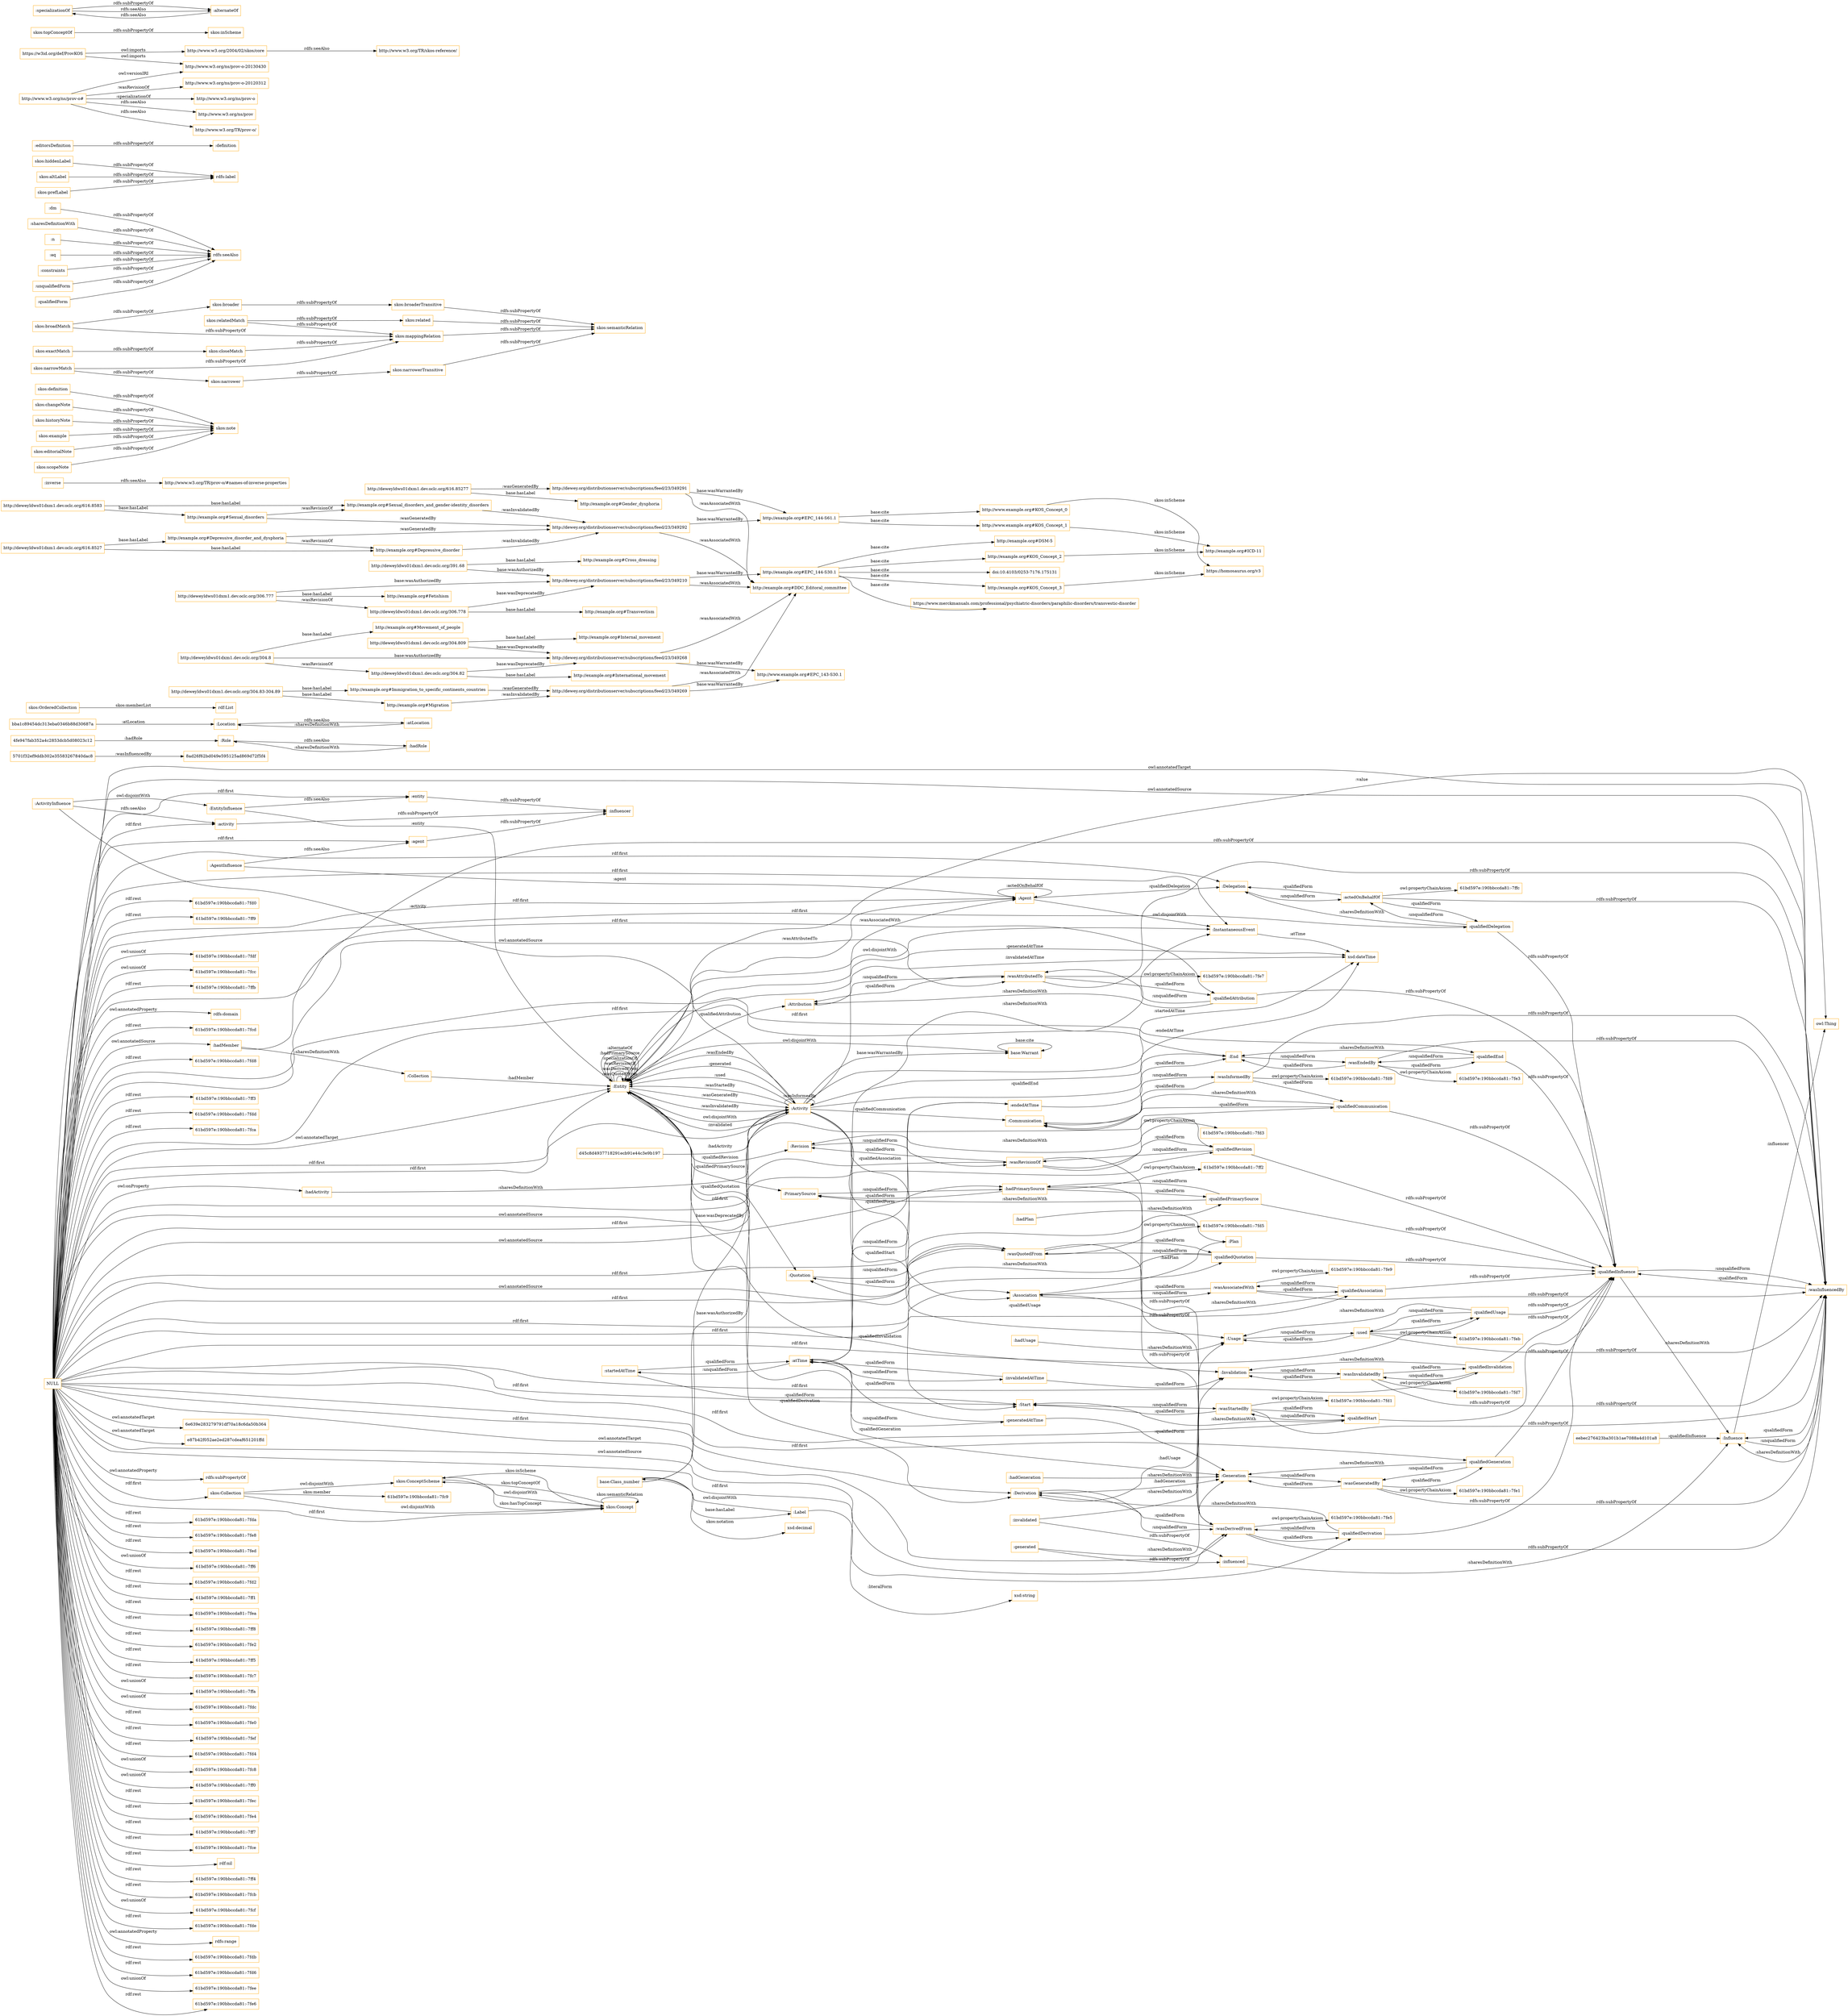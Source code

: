 digraph ar2dtool_diagram { 
rankdir=LR;
size="1501"
node [shape = rectangle, color="orange"]; ":Agent" "base:Warrant" ":Entity" ":Label" ":Activity" "base:Class_number" "5701f32ef9ddb302e35583267840dac8" ":Influence" ":End" ":Derivation" ":Role" ":Quotation" ":Collection" ":InstantaneousEvent" ":Delegation" ":Invalidation" ":Usage" "8ad26f62bd049e595125ad869d72f5f4" "4fe947fab352a4c2853dcb5d08023c12" "6e639e283279791df70a18c6da50b364" ":Attribution" ":PrimarySource" "owl:Thing" "bba1c89454dc313eba0346b88d30687a" ":ActivityInfluence" ":Revision" ":Communication" "eebec276423ba301b1ae7088a4d101a8" ":Association" ":Start" ":Plan" ":EntityInfluence" ":Location" "e87b42f052ae2ed287cdeaf651201ffd" ":AgentInfluence" "d45c8d4937718291ecb91e44c3e9b197" ":Generation" "61bd597e:190bbccda81:-7fc9" "skos:OrderedCollection" "skos:Collection" "skos:ConceptScheme" "skos:Concept" ; /*classes style*/
	":qualifiedQuotation" -> ":wasQuotedFrom" [ label = ":unqualifiedForm" ];
	":qualifiedQuotation" -> ":Quotation" [ label = ":sharesDefinitionWith" ];
	":qualifiedQuotation" -> ":qualifiedInfluence" [ label = "rdfs:subPropertyOf" ];
	"http://dewey.org/distributionserver/subscriptions/feed/23/349291" -> "http://example.org#EPC_144-S61.1" [ label = "base:wasWarrantedBy" ];
	"http://dewey.org/distributionserver/subscriptions/feed/23/349291" -> "http://example.org#DDC_Editoral_committee" [ label = ":wasAssociatedWith" ];
	":inverse" -> "http://www.w3.org/TR/prov-o/#names-of-inverse-properties" [ label = "rdfs:seeAlso" ];
	":atLocation" -> ":Location" [ label = ":sharesDefinitionWith" ];
	"skos:definition" -> "skos:note" [ label = "rdfs:subPropertyOf" ];
	":Invalidation" -> ":wasInvalidatedBy" [ label = ":unqualifiedForm" ];
	"skos:relatedMatch" -> "skos:related" [ label = "rdfs:subPropertyOf" ];
	"skos:relatedMatch" -> "skos:mappingRelation" [ label = "rdfs:subPropertyOf" ];
	":Quotation" -> ":wasQuotedFrom" [ label = ":unqualifiedForm" ];
	"http://deweyldws01dxm1.dev.oclc.org/391.68" -> "http://dewey.org/distributionserver/subscriptions/feed/23/349210" [ label = "base:wasAuthorizedBy" ];
	"http://deweyldws01dxm1.dev.oclc.org/391.68" -> "http://example.org#Cross_dressing" [ label = "base:hasLabel" ];
	"http://example.org#EPC_144-S61.1" -> "http://www.example.org#KOS_Concept_1" [ label = "base:cite" ];
	"http://example.org#EPC_144-S61.1" -> "http://www.example.org#KOS_Concept_0" [ label = "base:cite" ];
	":Location" -> ":atLocation" [ label = "rdfs:seeAlso" ];
	":Communication" -> ":wasInformedBy" [ label = ":unqualifiedForm" ];
	"skos:changeNote" -> "skos:note" [ label = "rdfs:subPropertyOf" ];
	":dm" -> "rdfs:seeAlso" [ label = "rdfs:subPropertyOf" ];
	"http://example.org#KOS_Concept_3" -> "https://homosaurus.org/v3" [ label = "skos:inScheme" ];
	":qualifiedStart" -> ":Start" [ label = ":sharesDefinitionWith" ];
	":qualifiedStart" -> ":wasStartedBy" [ label = ":unqualifiedForm" ];
	":qualifiedStart" -> ":qualifiedInfluence" [ label = "rdfs:subPropertyOf" ];
	":ActivityInfluence" -> ":activity" [ label = "rdfs:seeAlso" ];
	":ActivityInfluence" -> ":EntityInfluence" [ label = "owl:disjointWith" ];
	":entity" -> ":influencer" [ label = "rdfs:subPropertyOf" ];
	":qualifiedDelegation" -> ":Delegation" [ label = ":sharesDefinitionWith" ];
	":qualifiedDelegation" -> ":actedOnBehalfOf" [ label = ":unqualifiedForm" ];
	":qualifiedDelegation" -> ":qualifiedInfluence" [ label = "rdfs:subPropertyOf" ];
	":used" -> "61bd597e:190bbccda81:-7feb" [ label = "owl:propertyChainAxiom" ];
	":used" -> ":wasInfluencedBy" [ label = "rdfs:subPropertyOf" ];
	":used" -> ":Usage" [ label = ":qualifiedForm" ];
	":used" -> ":qualifiedUsage" [ label = ":qualifiedForm" ];
	"http://dewey.org/distributionserver/subscriptions/feed/23/349268" -> "http://www.example.org#EPC_143-S30.1" [ label = "base:wasWarrantedBy" ];
	"http://dewey.org/distributionserver/subscriptions/feed/23/349268" -> "http://example.org#DDC_Editoral_committee" [ label = ":wasAssociatedWith" ];
	":actedOnBehalfOf" -> ":qualifiedDelegation" [ label = ":qualifiedForm" ];
	":actedOnBehalfOf" -> "61bd597e:190bbccda81:-7ffc" [ label = "owl:propertyChainAxiom" ];
	":actedOnBehalfOf" -> ":Delegation" [ label = ":qualifiedForm" ];
	":actedOnBehalfOf" -> ":wasInfluencedBy" [ label = "rdfs:subPropertyOf" ];
	":qualifiedAssociation" -> ":Association" [ label = ":sharesDefinitionWith" ];
	":qualifiedAssociation" -> ":wasAssociatedWith" [ label = ":unqualifiedForm" ];
	":qualifiedAssociation" -> ":qualifiedInfluence" [ label = "rdfs:subPropertyOf" ];
	"skos:hiddenLabel" -> "rdfs:label" [ label = "rdfs:subPropertyOf" ];
	":qualifiedCommunication" -> ":Communication" [ label = ":sharesDefinitionWith" ];
	":qualifiedCommunication" -> ":Communication" [ label = ":qualifiedForm" ];
	":qualifiedCommunication" -> ":qualifiedInfluence" [ label = "rdfs:subPropertyOf" ];
	"skos:related" -> "skos:semanticRelation" [ label = "rdfs:subPropertyOf" ];
	":wasRevisionOf" -> ":Revision" [ label = ":qualifiedForm" ];
	":wasRevisionOf" -> ":qualifiedRevision" [ label = ":qualifiedForm" ];
	":wasRevisionOf" -> ":wasDerivedFrom" [ label = "rdfs:subPropertyOf" ];
	":wasRevisionOf" -> "61bd597e:190bbccda81:-7fd3" [ label = "owl:propertyChainAxiom" ];
	"http://deweyldws01dxm1.dev.oclc.org/304.8" -> "http://dewey.org/distributionserver/subscriptions/feed/23/349268" [ label = "base:wasAuthorizedBy" ];
	"http://deweyldws01dxm1.dev.oclc.org/304.8" -> "http://example.org#Movement_of_people" [ label = "base:hasLabel" ];
	"http://deweyldws01dxm1.dev.oclc.org/304.8" -> "http://deweyldws01dxm1.dev.oclc.org/304.82" [ label = ":wasRevisionOf" ];
	":editorsDefinition" -> ":definition" [ label = "rdfs:subPropertyOf" ];
	":wasDerivedFrom" -> ":Derivation" [ label = ":qualifiedForm" ];
	":wasDerivedFrom" -> ":qualifiedDerivation" [ label = ":qualifiedForm" ];
	":wasDerivedFrom" -> ":wasInfluencedBy" [ label = "rdfs:subPropertyOf" ];
	":wasDerivedFrom" -> "61bd597e:190bbccda81:-7fe5" [ label = "owl:propertyChainAxiom" ];
	":wasEndedBy" -> ":qualifiedEnd" [ label = ":qualifiedForm" ];
	":wasEndedBy" -> ":End" [ label = ":qualifiedForm" ];
	":wasEndedBy" -> ":wasInfluencedBy" [ label = "rdfs:subPropertyOf" ];
	":wasEndedBy" -> "61bd597e:190bbccda81:-7fe3" [ label = "owl:propertyChainAxiom" ];
	":PrimarySource" -> ":hadPrimarySource" [ label = ":unqualifiedForm" ];
	"skos:ConceptScheme" -> "skos:Concept" [ label = "owl:disjointWith" ];
	"http://example.org#KOS_Concept_2" -> "http://example.org#ICD-11" [ label = "skos:inScheme" ];
	":wasAttributedTo" -> "61bd597e:190bbccda81:-7fe7" [ label = "owl:propertyChainAxiom" ];
	":wasAttributedTo" -> ":Attribution" [ label = ":qualifiedForm" ];
	":wasAttributedTo" -> ":wasInfluencedBy" [ label = "rdfs:subPropertyOf" ];
	":wasAttributedTo" -> ":qualifiedAttribution" [ label = ":qualifiedForm" ];
	":Role" -> ":hadRole" [ label = "rdfs:seeAlso" ];
	"http://deweyldws01dxm1.dev.oclc.org/616.8583" -> "http://example.org#Sexual_disorders_and_gender-identity_disorders" [ label = "base:hasLabel" ];
	"http://deweyldws01dxm1.dev.oclc.org/616.8583" -> "http://example.org#Sexual_disorders" [ label = "base:hasLabel" ];
	":Attribution" -> ":wasAttributedTo" [ label = ":unqualifiedForm" ];
	"http://deweyldws01dxm1.dev.oclc.org/616.8527" -> "http://example.org#Depressive_disorder_and_dysphoria" [ label = "base:hasLabel" ];
	"http://deweyldws01dxm1.dev.oclc.org/616.8527" -> "http://example.org#Depressive_disorder" [ label = "base:hasLabel" ];
	":hadPrimarySource" -> ":PrimarySource" [ label = ":qualifiedForm" ];
	":hadPrimarySource" -> ":qualifiedPrimarySource" [ label = ":qualifiedForm" ];
	":hadPrimarySource" -> ":wasDerivedFrom" [ label = "rdfs:subPropertyOf" ];
	":hadPrimarySource" -> "61bd597e:190bbccda81:-7ff2" [ label = "owl:propertyChainAxiom" ];
	"skos:altLabel" -> "rdfs:label" [ label = "rdfs:subPropertyOf" ];
	":qualifiedPrimarySource" -> ":qualifiedInfluence" [ label = "rdfs:subPropertyOf" ];
	":qualifiedPrimarySource" -> ":PrimarySource" [ label = ":sharesDefinitionWith" ];
	":qualifiedPrimarySource" -> ":hadPrimarySource" [ label = ":unqualifiedForm" ];
	":invalidated" -> ":influenced" [ label = "rdfs:subPropertyOf" ];
	":invalidated" -> ":Invalidation" [ label = ":sharesDefinitionWith" ];
	":generated" -> ":Generation" [ label = ":sharesDefinitionWith" ];
	":generated" -> ":influenced" [ label = "rdfs:subPropertyOf" ];
	"skos:narrower" -> "skos:narrowerTransitive" [ label = "rdfs:subPropertyOf" ];
	":Delegation" -> ":actedOnBehalfOf" [ label = ":unqualifiedForm" ];
	"skos:broaderTransitive" -> "skos:semanticRelation" [ label = "rdfs:subPropertyOf" ];
	"skos:broader" -> "skos:broaderTransitive" [ label = "rdfs:subPropertyOf" ];
	"http://deweyldws01dxm1.dev.oclc.org/616.85277" -> "http://example.org#Gender_dysphoria" [ label = "base:hasLabel" ];
	"http://deweyldws01dxm1.dev.oclc.org/616.85277" -> "http://dewey.org/distributionserver/subscriptions/feed/23/349291" [ label = ":wasGeneratedBy" ];
	":Derivation" -> ":wasDerivedFrom" [ label = ":unqualifiedForm" ];
	":End" -> ":wasEndedBy" [ label = ":unqualifiedForm" ];
	":Association" -> ":wasAssociatedWith" [ label = ":unqualifiedForm" ];
	":qualifiedDerivation" -> ":wasDerivedFrom" [ label = ":unqualifiedForm" ];
	":qualifiedDerivation" -> ":qualifiedInfluence" [ label = "rdfs:subPropertyOf" ];
	":qualifiedDerivation" -> ":Derivation" [ label = ":sharesDefinitionWith" ];
	"skos:historyNote" -> "skos:note" [ label = "rdfs:subPropertyOf" ];
	"http://example.org#Immigration_to_specific_continents_countries" -> "http://dewey.org/distributionserver/subscriptions/feed/23/349269" [ label = ":wasGeneratedBy" ];
	":wasInfluencedBy" -> ":Influence" [ label = ":sharesDefinitionWith" ];
	":wasInfluencedBy" -> ":Influence" [ label = ":qualifiedForm" ];
	":wasInfluencedBy" -> ":qualifiedInfluence" [ label = ":qualifiedForm" ];
	"http://example.org#EPC_144-S30.1" -> "https://www.merckmanuals.com/professional/psychiatric-disorders/paraphilic-disorders/transvestic-disorder" [ label = "base:cite" ];
	"http://example.org#EPC_144-S30.1" -> "http://example.org#KOS_Concept_3" [ label = "base:cite" ];
	"http://example.org#EPC_144-S30.1" -> "http://example.org#KOS_Concept_2" [ label = "base:cite" ];
	"http://example.org#EPC_144-S30.1" -> "http://example.org#DSM-5" [ label = "base:cite" ];
	"http://example.org#EPC_144-S30.1" -> "doi:10.4103/0253-7176.175131" [ label = "base:cite" ];
	"http://www.example.org#KOS_Concept_1" -> "http://example.org#ICD-11" [ label = "skos:inScheme" ];
	":hadPlan" -> ":Plan" [ label = ":sharesDefinitionWith" ];
	":Usage" -> ":used" [ label = ":unqualifiedForm" ];
	"skos:broadMatch" -> "skos:broader" [ label = "rdfs:subPropertyOf" ];
	"skos:broadMatch" -> "skos:mappingRelation" [ label = "rdfs:subPropertyOf" ];
	"http://www.w3.org/2004/02/skos/core" -> "http://www.w3.org/TR/skos-reference/" [ label = "rdfs:seeAlso" ];
	":hadUsage" -> ":Usage" [ label = ":sharesDefinitionWith" ];
	"http://deweyldws01dxm1.dev.oclc.org/306.778" -> "http://dewey.org/distributionserver/subscriptions/feed/23/349210" [ label = "base:wasDeprecatedBy" ];
	"http://deweyldws01dxm1.dev.oclc.org/306.778" -> "http://example.org#Transvestism" [ label = "base:hasLabel" ];
	":hadMember" -> ":Collection" [ label = ":sharesDefinitionWith" ];
	":hadMember" -> ":wasInfluencedBy" [ label = "rdfs:subPropertyOf" ];
	":Agent" -> ":InstantaneousEvent" [ label = "owl:disjointWith" ];
	"http://example.org#Depressive_disorder_and_dysphoria" -> "http://example.org#Depressive_disorder" [ label = ":wasRevisionOf" ];
	"http://example.org#Depressive_disorder_and_dysphoria" -> "http://dewey.org/distributionserver/subscriptions/feed/23/349292" [ label = ":wasGeneratedBy" ];
	":agent" -> ":influencer" [ label = "rdfs:subPropertyOf" ];
	":hadGeneration" -> ":Generation" [ label = ":sharesDefinitionWith" ];
	"http://deweyldws01dxm1.dev.oclc.org/304.809" -> "http://dewey.org/distributionserver/subscriptions/feed/23/349268" [ label = "base:wasDeprecatedBy" ];
	"http://deweyldws01dxm1.dev.oclc.org/304.809" -> "http://example.org#Internal_movement" [ label = "base:hasLabel" ];
	":Start" -> ":wasStartedBy" [ label = ":unqualifiedForm" ];
	":Revision" -> ":wasRevisionOf" [ label = ":unqualifiedForm" ];
	":qualifiedGeneration" -> ":wasGeneratedBy" [ label = ":unqualifiedForm" ];
	":qualifiedGeneration" -> ":qualifiedInfluence" [ label = "rdfs:subPropertyOf" ];
	":qualifiedGeneration" -> ":Generation" [ label = ":sharesDefinitionWith" ];
	"skos:narrowerTransitive" -> "skos:semanticRelation" [ label = "rdfs:subPropertyOf" ];
	"NULL" -> "61bd597e:190bbccda81:-7fda" [ label = "rdf:rest" ];
	"NULL" -> "61bd597e:190bbccda81:-7fe8" [ label = "rdf:rest" ];
	"NULL" -> "61bd597e:190bbccda81:-7fed" [ label = "rdf:rest" ];
	"NULL" -> ":Start" [ label = "rdf:first" ];
	"NULL" -> "61bd597e:190bbccda81:-7ff6" [ label = "owl:unionOf" ];
	"NULL" -> ":qualifiedRevision" [ label = "rdf:first" ];
	"NULL" -> "61bd597e:190bbccda81:-7fd2" [ label = "rdf:rest" ];
	"NULL" -> ":qualifiedStart" [ label = "rdf:first" ];
	"NULL" -> "61bd597e:190bbccda81:-7ff1" [ label = "rdf:rest" ];
	"NULL" -> "skos:Concept" [ label = "rdf:first" ];
	"NULL" -> "61bd597e:190bbccda81:-7fea" [ label = "rdf:rest" ];
	"NULL" -> ":wasInfluencedBy" [ label = "owl:annotatedTarget" ];
	"NULL" -> "61bd597e:190bbccda81:-7ff8" [ label = "rdf:rest" ];
	"NULL" -> "61bd597e:190bbccda81:-7fe2" [ label = "rdf:rest" ];
	"NULL" -> ":hadMember" [ label = "owl:annotatedSource" ];
	"NULL" -> ":Derivation" [ label = "rdf:first" ];
	"NULL" -> ":qualifiedAssociation" [ label = "rdf:first" ];
	"NULL" -> "61bd597e:190bbccda81:-7ff5" [ label = "rdf:rest" ];
	"NULL" -> "61bd597e:190bbccda81:-7fc7" [ label = "rdf:rest" ];
	"NULL" -> "61bd597e:190bbccda81:-7ffa" [ label = "owl:unionOf" ];
	"NULL" -> ":wasDerivedFrom" [ label = "owl:annotatedSource" ];
	"NULL" -> ":wasInfluencedBy" [ label = "owl:annotatedSource" ];
	"NULL" -> "61bd597e:190bbccda81:-7fdc" [ label = "owl:unionOf" ];
	"NULL" -> ":qualifiedCommunication" [ label = "rdf:first" ];
	"NULL" -> "61bd597e:190bbccda81:-7fe0" [ label = "rdf:rest" ];
	"NULL" -> "61bd597e:190bbccda81:-7fef" [ label = "rdf:rest" ];
	"NULL" -> ":wasDerivedFrom" [ label = "owl:annotatedTarget" ];
	"NULL" -> "61bd597e:190bbccda81:-7fd4" [ label = "rdf:rest" ];
	"NULL" -> "61bd597e:190bbccda81:-7fc8" [ label = "owl:unionOf" ];
	"NULL" -> ":qualifiedPrimarySource" [ label = "rdf:first" ];
	"NULL" -> "61bd597e:190bbccda81:-7ff0" [ label = "owl:unionOf" ];
	"NULL" -> "61bd597e:190bbccda81:-7fec" [ label = "rdf:rest" ];
	"NULL" -> ":wasAttributedTo" [ label = "owl:annotatedSource" ];
	"NULL" -> "e87b42f052ae2ed287cdeaf651201ffd" [ label = "owl:annotatedTarget" ];
	"NULL" -> "61bd597e:190bbccda81:-7fe4" [ label = "rdf:rest" ];
	"NULL" -> ":Entity" [ label = "rdf:first" ];
	"NULL" -> ":entity" [ label = "rdf:first" ];
	"NULL" -> ":qualifiedUsage" [ label = "rdf:first" ];
	"NULL" -> "61bd597e:190bbccda81:-7ff7" [ label = "rdf:rest" ];
	"NULL" -> "6e639e283279791df70a18c6da50b364" [ label = "owl:annotatedTarget" ];
	"NULL" -> "61bd597e:190bbccda81:-7fce" [ label = "rdf:rest" ];
	"NULL" -> ":Delegation" [ label = "rdf:first" ];
	"NULL" -> ":Entity" [ label = "owl:annotatedTarget" ];
	"NULL" -> ":wasQuotedFrom" [ label = "owl:annotatedSource" ];
	"NULL" -> "rdf:nil" [ label = "rdf:rest" ];
	"NULL" -> "61bd597e:190bbccda81:-7ff4" [ label = "rdf:rest" ];
	"NULL" -> "61bd597e:190bbccda81:-7fcb" [ label = "rdf:rest" ];
	"NULL" -> ":qualifiedInvalidation" [ label = "rdf:first" ];
	"NULL" -> "61bd597e:190bbccda81:-7fcf" [ label = "owl:unionOf" ];
	"NULL" -> ":agent" [ label = "rdf:first" ];
	"NULL" -> ":qualifiedEnd" [ label = "rdf:first" ];
	"NULL" -> "61bd597e:190bbccda81:-7fde" [ label = "rdf:rest" ];
	"NULL" -> ":End" [ label = "rdf:first" ];
	"NULL" -> ":Activity" [ label = "rdf:first" ];
	"NULL" -> "rdfs:range" [ label = "owl:annotatedProperty" ];
	"NULL" -> ":Association" [ label = "rdf:first" ];
	"NULL" -> "61bd597e:190bbccda81:-7fdb" [ label = "rdf:rest" ];
	"NULL" -> "61bd597e:190bbccda81:-7fd6" [ label = "rdf:rest" ];
	"NULL" -> ":activity" [ label = "rdf:first" ];
	"NULL" -> "61bd597e:190bbccda81:-7fee" [ label = "owl:unionOf" ];
	"NULL" -> ":InstantaneousEvent" [ label = "rdf:first" ];
	"NULL" -> ":qualifiedDelegation" [ label = "rdf:first" ];
	"NULL" -> ":qualifiedDerivation" [ label = "rdf:first" ];
	"NULL" -> "61bd597e:190bbccda81:-7fe6" [ label = "rdf:rest" ];
	"NULL" -> ":qualifiedGeneration" [ label = "rdf:first" ];
	"NULL" -> "61bd597e:190bbccda81:-7fd0" [ label = "rdf:rest" ];
	"NULL" -> ":wasRevisionOf" [ label = "owl:annotatedSource" ];
	"NULL" -> ":qualifiedAttribution" [ label = "rdf:first" ];
	"NULL" -> "61bd597e:190bbccda81:-7ff9" [ label = "rdf:rest" ];
	"NULL" -> "rdfs:domain" [ label = "owl:annotatedProperty" ];
	"NULL" -> ":hadActivity" [ label = "owl:onProperty" ];
	"NULL" -> ":hadPrimarySource" [ label = "owl:annotatedSource" ];
	"NULL" -> "61bd597e:190bbccda81:-7fdf" [ label = "owl:unionOf" ];
	"NULL" -> "61bd597e:190bbccda81:-7fcc" [ label = "owl:unionOf" ];
	"NULL" -> "61bd597e:190bbccda81:-7ffb" [ label = "rdf:rest" ];
	"NULL" -> "61bd597e:190bbccda81:-7fcd" [ label = "rdf:rest" ];
	"NULL" -> "61bd597e:190bbccda81:-7ff3" [ label = "rdf:rest" ];
	"NULL" -> "61bd597e:190bbccda81:-7fca" [ label = "rdf:rest" ];
	"NULL" -> "61bd597e:190bbccda81:-7fd8" [ label = "rdf:rest" ];
	"NULL" -> "61bd597e:190bbccda81:-7fdd" [ label = "rdf:rest" ];
	"NULL" -> "rdfs:subPropertyOf" [ label = "owl:annotatedProperty" ];
	"NULL" -> ":Agent" [ label = "rdf:first" ];
	"NULL" -> "skos:Collection" [ label = "rdf:first" ];
	"NULL" -> ":qualifiedQuotation" [ label = "rdf:first" ];
	":EntityInfluence" -> ":entity" [ label = "rdfs:seeAlso" ];
	":influenced" -> ":Influence" [ label = ":sharesDefinitionWith" ];
	"skos:prefLabel" -> "rdfs:label" [ label = "rdfs:subPropertyOf" ];
	"http://www.example.org#KOS_Concept_0" -> "https://homosaurus.org/v3" [ label = "skos:inScheme" ];
	":hadActivity" -> ":Activity" [ label = ":sharesDefinitionWith" ];
	"skos:narrowMatch" -> "skos:narrower" [ label = "rdfs:subPropertyOf" ];
	"skos:narrowMatch" -> "skos:mappingRelation" [ label = "rdfs:subPropertyOf" ];
	"http://example.org#Depressive_disorder" -> "http://dewey.org/distributionserver/subscriptions/feed/23/349292" [ label = ":wasInvalidatedBy" ];
	"https://w3id.org/def/ProvKOS" -> "http://www.w3.org/ns/prov-o-20130430" [ label = "owl:imports" ];
	"https://w3id.org/def/ProvKOS" -> "http://www.w3.org/2004/02/skos/core" [ label = "owl:imports" ];
	"http://deweyldws01dxm1.dev.oclc.org/306.777" -> "http://dewey.org/distributionserver/subscriptions/feed/23/349210" [ label = "base:wasAuthorizedBy" ];
	"http://deweyldws01dxm1.dev.oclc.org/306.777" -> "http://example.org#Fetishism" [ label = "base:hasLabel" ];
	"http://deweyldws01dxm1.dev.oclc.org/306.777" -> "http://deweyldws01dxm1.dev.oclc.org/306.778" [ label = ":wasRevisionOf" ];
	"skos:example" -> "skos:note" [ label = "rdfs:subPropertyOf" ];
	":Label" -> "base:Class_number" [ label = "owl:disjointWith" ];
	":sharesDefinitionWith" -> "rdfs:seeAlso" [ label = "rdfs:subPropertyOf" ];
	":wasAssociatedWith" -> "61bd597e:190bbccda81:-7fe9" [ label = "owl:propertyChainAxiom" ];
	":wasAssociatedWith" -> ":Association" [ label = ":qualifiedForm" ];
	":wasAssociatedWith" -> ":wasInfluencedBy" [ label = "rdfs:subPropertyOf" ];
	":wasAssociatedWith" -> ":qualifiedAssociation" [ label = ":qualifiedForm" ];
	":qualifiedInvalidation" -> ":Invalidation" [ label = ":sharesDefinitionWith" ];
	":qualifiedInvalidation" -> ":wasInvalidatedBy" [ label = ":unqualifiedForm" ];
	":qualifiedInvalidation" -> ":qualifiedInfluence" [ label = "rdfs:subPropertyOf" ];
	":startedAtTime" -> ":Start" [ label = ":qualifiedForm" ];
	":startedAtTime" -> ":atTime" [ label = ":qualifiedForm" ];
	"http://example.org#Sexual_disorders" -> "http://example.org#Sexual_disorders_and_gender-identity_disorders" [ label = ":wasRevisionOf" ];
	"http://example.org#Sexual_disorders" -> "http://dewey.org/distributionserver/subscriptions/feed/23/349292" [ label = ":wasGeneratedBy" ];
	":endedAtTime" -> ":End" [ label = ":qualifiedForm" ];
	":endedAtTime" -> ":atTime" [ label = ":qualifiedForm" ];
	":AgentInfluence" -> ":agent" [ label = "rdfs:seeAlso" ];
	":hadRole" -> ":Role" [ label = ":sharesDefinitionWith" ];
	":activity" -> ":influencer" [ label = "rdfs:subPropertyOf" ];
	"http://example.org#Migration" -> "http://dewey.org/distributionserver/subscriptions/feed/23/349269" [ label = ":wasInvalidatedBy" ];
	":qualifiedInfluence" -> ":wasInfluencedBy" [ label = ":unqualifiedForm" ];
	":qualifiedInfluence" -> ":Influence" [ label = ":sharesDefinitionWith" ];
	":wasQuotedFrom" -> ":wasDerivedFrom" [ label = "rdfs:subPropertyOf" ];
	":wasQuotedFrom" -> ":qualifiedQuotation" [ label = ":qualifiedForm" ];
	":wasQuotedFrom" -> ":Quotation" [ label = ":qualifiedForm" ];
	":wasQuotedFrom" -> "61bd597e:190bbccda81:-7fd5" [ label = "owl:propertyChainAxiom" ];
	":n" -> "rdfs:seeAlso" [ label = "rdfs:subPropertyOf" ];
	"http://example.org#Sexual_disorders_and_gender-identity_disorders" -> "http://dewey.org/distributionserver/subscriptions/feed/23/349292" [ label = ":wasInvalidatedBy" ];
	":wasInformedBy" -> "61bd597e:190bbccda81:-7fd9" [ label = "owl:propertyChainAxiom" ];
	":wasInformedBy" -> ":wasInfluencedBy" [ label = "rdfs:subPropertyOf" ];
	":wasInformedBy" -> ":qualifiedCommunication" [ label = ":qualifiedForm" ];
	":wasInformedBy" -> ":Communication" [ label = ":qualifiedForm" ];
	":aq" -> "rdfs:seeAlso" [ label = "rdfs:subPropertyOf" ];
	":atTime" -> ":invalidatedAtTime" [ label = ":unqualifiedForm" ];
	":atTime" -> ":startedAtTime" [ label = ":unqualifiedForm" ];
	":atTime" -> ":generatedAtTime" [ label = ":unqualifiedForm" ];
	":atTime" -> ":endedAtTime" [ label = ":unqualifiedForm" ];
	":atTime" -> ":InstantaneousEvent" [ label = ":sharesDefinitionWith" ];
	":constraints" -> "rdfs:seeAlso" [ label = "rdfs:subPropertyOf" ];
	"http://www.w3.org/ns/prov-o#" -> "http://www.w3.org/ns/prov-o-20120312" [ label = ":wasRevisionOf" ];
	"http://www.w3.org/ns/prov-o#" -> "http://www.w3.org/ns/prov-o" [ label = ":specializationOf" ];
	"http://www.w3.org/ns/prov-o#" -> "http://www.w3.org/ns/prov-o-20130430" [ label = "owl:versionIRI" ];
	"http://www.w3.org/ns/prov-o#" -> "http://www.w3.org/ns/prov" [ label = "rdfs:seeAlso" ];
	"http://www.w3.org/ns/prov-o#" -> "http://www.w3.org/TR/prov-o/" [ label = "rdfs:seeAlso" ];
	":qualifiedEnd" -> ":qualifiedInfluence" [ label = "rdfs:subPropertyOf" ];
	":qualifiedEnd" -> ":wasEndedBy" [ label = ":unqualifiedForm" ];
	":qualifiedEnd" -> ":End" [ label = ":sharesDefinitionWith" ];
	":qualifiedUsage" -> ":qualifiedInfluence" [ label = "rdfs:subPropertyOf" ];
	":qualifiedUsage" -> ":Usage" [ label = ":sharesDefinitionWith" ];
	":qualifiedUsage" -> ":used" [ label = ":unqualifiedForm" ];
	":Influence" -> ":wasInfluencedBy" [ label = ":unqualifiedForm" ];
	"skos:mappingRelation" -> "skos:semanticRelation" [ label = "rdfs:subPropertyOf" ];
	"skos:topConceptOf" -> "skos:inScheme" [ label = "rdfs:subPropertyOf" ];
	":wasStartedBy" -> "61bd597e:190bbccda81:-7fd1" [ label = "owl:propertyChainAxiom" ];
	":wasStartedBy" -> ":qualifiedStart" [ label = ":qualifiedForm" ];
	":wasStartedBy" -> ":wasInfluencedBy" [ label = "rdfs:subPropertyOf" ];
	":wasStartedBy" -> ":Start" [ label = ":qualifiedForm" ];
	":Generation" -> ":wasGeneratedBy" [ label = ":unqualifiedForm" ];
	":qualifiedAttribution" -> ":qualifiedInfluence" [ label = "rdfs:subPropertyOf" ];
	":qualifiedAttribution" -> ":wasAttributedTo" [ label = ":unqualifiedForm" ];
	":qualifiedAttribution" -> ":Attribution" [ label = ":sharesDefinitionWith" ];
	"skos:Collection" -> "skos:ConceptScheme" [ label = "owl:disjointWith" ];
	"skos:Collection" -> "skos:Concept" [ label = "owl:disjointWith" ];
	"http://dewey.org/distributionserver/subscriptions/feed/23/349210" -> "http://example.org#EPC_144-S30.1" [ label = "base:wasWarrantedBy" ];
	"http://dewey.org/distributionserver/subscriptions/feed/23/349210" -> "http://example.org#DDC_Editoral_committee" [ label = ":wasAssociatedWith" ];
	":invalidatedAtTime" -> ":atTime" [ label = ":qualifiedForm" ];
	":invalidatedAtTime" -> ":Invalidation" [ label = ":qualifiedForm" ];
	":Entity" -> "base:Warrant" [ label = "owl:disjointWith" ];
	":Entity" -> ":InstantaneousEvent" [ label = "owl:disjointWith" ];
	":wasGeneratedBy" -> ":wasInfluencedBy" [ label = "rdfs:subPropertyOf" ];
	":wasGeneratedBy" -> "61bd597e:190bbccda81:-7fe1" [ label = "owl:propertyChainAxiom" ];
	":wasGeneratedBy" -> ":Generation" [ label = ":qualifiedForm" ];
	":wasGeneratedBy" -> ":qualifiedGeneration" [ label = ":qualifiedForm" ];
	"skos:exactMatch" -> "skos:closeMatch" [ label = "rdfs:subPropertyOf" ];
	":specializationOf" -> ":alternateOf" [ label = "rdfs:subPropertyOf" ];
	":specializationOf" -> ":alternateOf" [ label = "rdfs:seeAlso" ];
	"http://dewey.org/distributionserver/subscriptions/feed/23/349292" -> "http://example.org#EPC_144-S61.1" [ label = "base:wasWarrantedBy" ];
	"http://dewey.org/distributionserver/subscriptions/feed/23/349292" -> "http://example.org#DDC_Editoral_committee" [ label = ":wasAssociatedWith" ];
	":unqualifiedForm" -> "rdfs:seeAlso" [ label = "rdfs:subPropertyOf" ];
	":wasInvalidatedBy" -> ":wasInfluencedBy" [ label = "rdfs:subPropertyOf" ];
	":wasInvalidatedBy" -> ":qualifiedInvalidation" [ label = ":qualifiedForm" ];
	":wasInvalidatedBy" -> "61bd597e:190bbccda81:-7fd7" [ label = "owl:propertyChainAxiom" ];
	":wasInvalidatedBy" -> ":Invalidation" [ label = ":qualifiedForm" ];
	"skos:editorialNote" -> "skos:note" [ label = "rdfs:subPropertyOf" ];
	"http://deweyldws01dxm1.dev.oclc.org/304.83-304.89" -> "http://example.org#Migration" [ label = "base:hasLabel" ];
	"http://deweyldws01dxm1.dev.oclc.org/304.83-304.89" -> "http://example.org#Immigration_to_specific_continents_countries" [ label = "base:hasLabel" ];
	"skos:closeMatch" -> "skos:mappingRelation" [ label = "rdfs:subPropertyOf" ];
	":qualifiedForm" -> "rdfs:seeAlso" [ label = "rdfs:subPropertyOf" ];
	"http://deweyldws01dxm1.dev.oclc.org/304.82" -> "http://dewey.org/distributionserver/subscriptions/feed/23/349268" [ label = "base:wasDeprecatedBy" ];
	"http://deweyldws01dxm1.dev.oclc.org/304.82" -> "http://example.org#International_movement" [ label = "base:hasLabel" ];
	":qualifiedRevision" -> ":qualifiedInfluence" [ label = "rdfs:subPropertyOf" ];
	":qualifiedRevision" -> ":wasRevisionOf" [ label = ":unqualifiedForm" ];
	":qualifiedRevision" -> ":Revision" [ label = ":sharesDefinitionWith" ];
	":Activity" -> ":Entity" [ label = "owl:disjointWith" ];
	":generatedAtTime" -> ":atTime" [ label = ":qualifiedForm" ];
	":generatedAtTime" -> ":Generation" [ label = ":qualifiedForm" ];
	"http://dewey.org/distributionserver/subscriptions/feed/23/349269" -> "http://www.example.org#EPC_143-S30.1" [ label = "base:wasWarrantedBy" ];
	"http://dewey.org/distributionserver/subscriptions/feed/23/349269" -> "http://example.org#DDC_Editoral_committee" [ label = ":wasAssociatedWith" ];
	"skos:scopeNote" -> "skos:note" [ label = "rdfs:subPropertyOf" ];
	":alternateOf" -> ":specializationOf" [ label = "rdfs:seeAlso" ];
	":Activity" -> ":Agent" [ label = ":wasAssociatedWith" ];
	":Activity" -> ":Association" [ label = ":qualifiedAssociation" ];
	":Association" -> ":Plan" [ label = ":hadPlan" ];
	":Entity" -> ":Invalidation" [ label = ":qualifiedInvalidation" ];
	"5701f32ef9ddb302e35583267840dac8" -> "8ad26f62bd049e595125ad869d72f5f4" [ label = ":wasInfluencedBy" ];
	":Activity" -> ":Usage" [ label = ":qualifiedUsage" ];
	":Activity" -> ":Activity" [ label = ":wasInformedBy" ];
	":Activity" -> ":Entity" [ label = ":invalidated" ];
	":Derivation" -> ":Usage" [ label = ":hadUsage" ];
	"skos:Concept" -> "skos:ConceptScheme" [ label = "skos:inScheme" ];
	":Activity" -> "base:Warrant" [ label = "base:wasWarrantedBy" ];
	":Activity" -> "xsd:dateTime" [ label = ":startedAtTime" ];
	"skos:OrderedCollection" -> "rdf:List" [ label = "skos:memberList" ];
	":Entity" -> ":Entity" [ label = ":wasQuotedFrom" ];
	":Activity" -> ":Communication" [ label = ":qualifiedCommunication" ];
	":Agent" -> ":Agent" [ label = ":actedOnBehalfOf" ];
	":Derivation" -> ":Generation" [ label = ":hadGeneration" ];
	":Agent" -> ":Delegation" [ label = ":qualifiedDelegation" ];
	":Entity" -> ":Activity" [ label = ":wasGeneratedBy" ];
	":Activity" -> ":End" [ label = ":qualifiedEnd" ];
	":Activity" -> ":Entity" [ label = ":wasEndedBy" ];
	":Entity" -> ":Entity" [ label = ":wasDerivedFrom" ];
	"eebec276423ba301b1ae7088a4d101a8" -> ":Influence" [ label = ":qualifiedInfluence" ];
	":Entity" -> "xsd:dateTime" [ label = ":invalidatedAtTime" ];
	":Entity" -> ":Entity" [ label = ":wasRevisionOf" ];
	"skos:Concept" -> "skos:Concept" [ label = "skos:semanticRelation" ];
	":Entity" -> ":Agent" [ label = ":wasAttributedTo" ];
	"base:Class_number" -> ":Label" [ label = "base:hasLabel" ];
	"base:Warrant" -> "base:Warrant" [ label = "base:cite" ];
	":EntityInfluence" -> ":Entity" [ label = ":entity" ];
	":Entity" -> ":PrimarySource" [ label = ":qualifiedPrimarySource" ];
	"d45c8d4937718291ecb91e44c3e9b197" -> ":Activity" [ label = ":hadActivity" ];
	"4fe947fab352a4c2853dcb5d08023c12" -> ":Role" [ label = ":hadRole" ];
	":Entity" -> "xsd:dateTime" [ label = ":generatedAtTime" ];
	":Entity" -> ":Revision" [ label = ":qualifiedRevision" ];
	":Entity" -> ":Attribution" [ label = ":qualifiedAttribution" ];
	"skos:ConceptScheme" -> "skos:Concept" [ label = "skos:hasTopConcept" ];
	":Activity" -> ":Entity" [ label = ":generated" ];
	":Entity" -> ":Derivation" [ label = ":qualifiedDerivation" ];
	"base:Class_number" -> ":Activity" [ label = "base:wasAuthorizedBy" ];
	":Entity" -> ":Quotation" [ label = ":qualifiedQuotation" ];
	":Entity" -> ":Entity" [ label = ":specializationOf" ];
	":Label" -> "xsd:string" [ label = ":literalForm" ];
	"base:Class_number" -> "xsd:decimal" [ label = "skos:notation" ];
	":Activity" -> "xsd:dateTime" [ label = ":endedAtTime" ];
	"skos:Concept" -> "skos:ConceptScheme" [ label = "skos:topConceptOf" ];
	":Influence" -> "owl:Thing" [ label = ":influencer" ];
	"skos:Collection" -> "61bd597e:190bbccda81:-7fc9" [ label = "skos:member" ];
	":Activity" -> ":Start" [ label = ":qualifiedStart" ];
	":InstantaneousEvent" -> "xsd:dateTime" [ label = ":atTime" ];
	":Entity" -> "owl:Thing" [ label = ":value" ];
	":ActivityInfluence" -> ":Activity" [ label = ":activity" ];
	"bba1c89454dc313eba0346b88d30687a" -> ":Location" [ label = ":atLocation" ];
	":Collection" -> ":Entity" [ label = ":hadMember" ];
	":Activity" -> ":Entity" [ label = ":used" ];
	":Entity" -> ":Generation" [ label = ":qualifiedGeneration" ];
	":Entity" -> ":Entity" [ label = ":hadPrimarySource" ];
	":Entity" -> ":Entity" [ label = ":alternateOf" ];
	":Activity" -> ":Entity" [ label = ":wasStartedBy" ];
	":AgentInfluence" -> ":Agent" [ label = ":agent" ];
	"base:Class_number" -> ":Activity" [ label = "base:wasDeprecatedBy" ];
	":Entity" -> ":Activity" [ label = ":wasInvalidatedBy" ];

}
